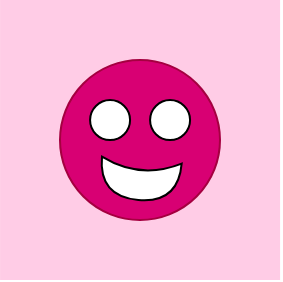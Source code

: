 <mxfile version="12.5.3" type="device" pages="5"><diagram id="EuPQ46bKQcLr7FfIX1j1" name="pink"><mxGraphModel dx="782" dy="490" grid="1" gridSize="10" guides="1" tooltips="1" connect="1" arrows="1" fold="1" page="1" pageScale="1" pageWidth="850" pageHeight="1100" math="0" shadow="0"><root><mxCell id="0"/><mxCell id="1" parent="0"/><mxCell id="owBmlzmDhthiL06_zeNP-1" value="" style="whiteSpace=wrap;html=1;aspect=fixed;strokeColor=none;fillColor=#FFCCE6;" vertex="1" parent="1"><mxGeometry x="250.04" y="50" width="140" height="140" as="geometry"/></mxCell><mxCell id="aFT91-CVcKmeC2-bbPwO-1" value="" style="ellipse;whiteSpace=wrap;html=1;aspect=fixed;fillColor=#d80073;strokeColor=#A50040;fontColor=#ffffff;" parent="1" vertex="1"><mxGeometry x="280" y="80" width="80" height="80" as="geometry"/></mxCell><mxCell id="aFT91-CVcKmeC2-bbPwO-2" value="" style="ellipse;whiteSpace=wrap;html=1;aspect=fixed;" parent="1" vertex="1"><mxGeometry x="295.04" y="100.04" width="20" height="20" as="geometry"/></mxCell><mxCell id="aFT91-CVcKmeC2-bbPwO-3" value="" style="ellipse;whiteSpace=wrap;html=1;aspect=fixed;" parent="1" vertex="1"><mxGeometry x="325.04" y="100.04" width="20" height="20" as="geometry"/></mxCell><mxCell id="aFT91-CVcKmeC2-bbPwO-4" value="" style="shape=xor;whiteSpace=wrap;html=1;rotation=95;" parent="1" vertex="1"><mxGeometry x="310.04" y="120.04" width="20" height="40" as="geometry"/></mxCell></root></mxGraphModel></diagram><diagram id="drvM39xhmDgz5GY__-GY" name="blue"><mxGraphModel dx="782" dy="490" grid="1" gridSize="10" guides="1" tooltips="1" connect="1" arrows="1" fold="1" page="1" pageScale="1" pageWidth="850" pageHeight="1100" math="0" shadow="0"><root><mxCell id="FDA_zCJlYXPW42dlb4N4-0"/><mxCell id="FDA_zCJlYXPW42dlb4N4-1" parent="FDA_zCJlYXPW42dlb4N4-0"/><mxCell id="29YF3m5tmO10AaPah74Y-0" value="" style="whiteSpace=wrap;html=1;aspect=fixed;strokeColor=none;fillColor=#99FFFF;" vertex="1" parent="FDA_zCJlYXPW42dlb4N4-1"><mxGeometry x="250.04" y="50" width="140" height="140" as="geometry"/></mxCell><mxCell id="FDA_zCJlYXPW42dlb4N4-2" value="" style="ellipse;whiteSpace=wrap;html=1;aspect=fixed;fillColor=#1ba1e2;strokeColor=#006EAF;fontColor=#ffffff;" parent="FDA_zCJlYXPW42dlb4N4-1" vertex="1"><mxGeometry x="280" y="80" width="80" height="80" as="geometry"/></mxCell><mxCell id="FDA_zCJlYXPW42dlb4N4-3" value="" style="ellipse;whiteSpace=wrap;html=1;aspect=fixed;" parent="FDA_zCJlYXPW42dlb4N4-1" vertex="1"><mxGeometry x="295.04" y="100.04" width="20" height="20" as="geometry"/></mxCell><mxCell id="FDA_zCJlYXPW42dlb4N4-4" value="" style="ellipse;whiteSpace=wrap;html=1;aspect=fixed;" parent="FDA_zCJlYXPW42dlb4N4-1" vertex="1"><mxGeometry x="325.04" y="100.04" width="20" height="20" as="geometry"/></mxCell><mxCell id="FDA_zCJlYXPW42dlb4N4-5" value="" style="shape=xor;whiteSpace=wrap;html=1;rotation=95;" parent="FDA_zCJlYXPW42dlb4N4-1" vertex="1"><mxGeometry x="310.04" y="120.04" width="20" height="40" as="geometry"/></mxCell></root></mxGraphModel></diagram><diagram id="r3uhenmxmF0M85qbVxFx" name="orange"><mxGraphModel dx="782" dy="490" grid="1" gridSize="10" guides="1" tooltips="1" connect="1" arrows="1" fold="1" page="1" pageScale="1" pageWidth="850" pageHeight="1100" math="0" shadow="0"><root><mxCell id="_9D512CyghCMM5EBoyX3-0"/><mxCell id="_9D512CyghCMM5EBoyX3-1" parent="_9D512CyghCMM5EBoyX3-0"/><mxCell id="4TPXRja5daTsg7L32_69-0" value="" style="whiteSpace=wrap;html=1;aspect=fixed;strokeColor=none;fillColor=#FFE6CC;" vertex="1" parent="_9D512CyghCMM5EBoyX3-1"><mxGeometry x="250.04" y="50" width="140" height="140" as="geometry"/></mxCell><mxCell id="ON1_brIvUViVZN_cG4_O-0" value="" style="ellipse;whiteSpace=wrap;html=1;aspect=fixed;fillColor=#fa6800;strokeColor=#C73500;fontColor=#ffffff;" parent="_9D512CyghCMM5EBoyX3-1" vertex="1"><mxGeometry x="280" y="80" width="80" height="80" as="geometry"/></mxCell><mxCell id="ON1_brIvUViVZN_cG4_O-1" value="" style="ellipse;whiteSpace=wrap;html=1;aspect=fixed;" parent="_9D512CyghCMM5EBoyX3-1" vertex="1"><mxGeometry x="295.04" y="100.04" width="20" height="20" as="geometry"/></mxCell><mxCell id="ON1_brIvUViVZN_cG4_O-2" value="" style="ellipse;whiteSpace=wrap;html=1;aspect=fixed;" parent="_9D512CyghCMM5EBoyX3-1" vertex="1"><mxGeometry x="325.04" y="100.04" width="20" height="20" as="geometry"/></mxCell><mxCell id="ON1_brIvUViVZN_cG4_O-3" value="" style="shape=xor;whiteSpace=wrap;html=1;rotation=95;" parent="_9D512CyghCMM5EBoyX3-1" vertex="1"><mxGeometry x="310.04" y="120.04" width="20" height="40" as="geometry"/></mxCell></root></mxGraphModel></diagram><diagram id="d1E30a30d_mWBLQKhFTB" name="green"><mxGraphModel dx="782" dy="490" grid="1" gridSize="10" guides="1" tooltips="1" connect="1" arrows="1" fold="1" page="1" pageScale="1" pageWidth="850" pageHeight="1100" math="0" shadow="0"><root><mxCell id="uEXZXER8ECTiJ7W-6oGC-0"/><mxCell id="uEXZXER8ECTiJ7W-6oGC-1" parent="uEXZXER8ECTiJ7W-6oGC-0"/><mxCell id="uPmU67Xa9mS0_lolA4Di-0" value="" style="whiteSpace=wrap;html=1;aspect=fixed;strokeColor=none;fillColor=#CCFFCC;" vertex="1" parent="uEXZXER8ECTiJ7W-6oGC-1"><mxGeometry x="250.04" y="50" width="140" height="140" as="geometry"/></mxCell><mxCell id="W0clAL_ZexaLc1mf4Eqa-0" value="" style="ellipse;whiteSpace=wrap;html=1;aspect=fixed;fillColor=#60a917;strokeColor=#2D7600;fontColor=#ffffff;" parent="uEXZXER8ECTiJ7W-6oGC-1" vertex="1"><mxGeometry x="280" y="80" width="80" height="80" as="geometry"/></mxCell><mxCell id="W0clAL_ZexaLc1mf4Eqa-1" value="" style="ellipse;whiteSpace=wrap;html=1;aspect=fixed;" parent="uEXZXER8ECTiJ7W-6oGC-1" vertex="1"><mxGeometry x="295.04" y="100.04" width="20" height="20" as="geometry"/></mxCell><mxCell id="W0clAL_ZexaLc1mf4Eqa-2" value="" style="ellipse;whiteSpace=wrap;html=1;aspect=fixed;" parent="uEXZXER8ECTiJ7W-6oGC-1" vertex="1"><mxGeometry x="325.04" y="100.04" width="20" height="20" as="geometry"/></mxCell><mxCell id="W0clAL_ZexaLc1mf4Eqa-3" value="" style="shape=xor;whiteSpace=wrap;html=1;rotation=95;" parent="uEXZXER8ECTiJ7W-6oGC-1" vertex="1"><mxGeometry x="310.04" y="120.04" width="20" height="40" as="geometry"/></mxCell></root></mxGraphModel></diagram><diagram id="HdNyTjP_lf7I89H4IPLD" name="grey"><mxGraphModel dx="782" dy="490" grid="1" gridSize="10" guides="1" tooltips="1" connect="1" arrows="1" fold="1" page="1" pageScale="1" pageWidth="850" pageHeight="1100" math="0" shadow="0"><root><mxCell id="TLwOlVSecxchRGzw2OSE-0"/><mxCell id="TLwOlVSecxchRGzw2OSE-1" parent="TLwOlVSecxchRGzw2OSE-0"/><mxCell id="AK0o5cElGRVg7-dmM5gJ-0" value="" style="whiteSpace=wrap;html=1;aspect=fixed;strokeColor=none;fillColor=#E6E6E6;" vertex="1" parent="TLwOlVSecxchRGzw2OSE-1"><mxGeometry x="250.04" y="50" width="140" height="140" as="geometry"/></mxCell><mxCell id="TLwOlVSecxchRGzw2OSE-2" value="" style="ellipse;whiteSpace=wrap;html=1;aspect=fixed;fillColor=#76608a;strokeColor=#432D57;fontColor=#ffffff;" parent="TLwOlVSecxchRGzw2OSE-1" vertex="1"><mxGeometry x="280" y="80" width="80" height="80" as="geometry"/></mxCell><mxCell id="TLwOlVSecxchRGzw2OSE-3" value="" style="ellipse;whiteSpace=wrap;html=1;aspect=fixed;" parent="TLwOlVSecxchRGzw2OSE-1" vertex="1"><mxGeometry x="295.04" y="100.04" width="20" height="20" as="geometry"/></mxCell><mxCell id="TLwOlVSecxchRGzw2OSE-4" value="" style="ellipse;whiteSpace=wrap;html=1;aspect=fixed;" parent="TLwOlVSecxchRGzw2OSE-1" vertex="1"><mxGeometry x="325.04" y="100.04" width="20" height="20" as="geometry"/></mxCell><mxCell id="TLwOlVSecxchRGzw2OSE-5" value="" style="shape=xor;whiteSpace=wrap;html=1;rotation=95;" parent="TLwOlVSecxchRGzw2OSE-1" vertex="1"><mxGeometry x="310.04" y="120.04" width="20" height="40" as="geometry"/></mxCell></root></mxGraphModel></diagram></mxfile>